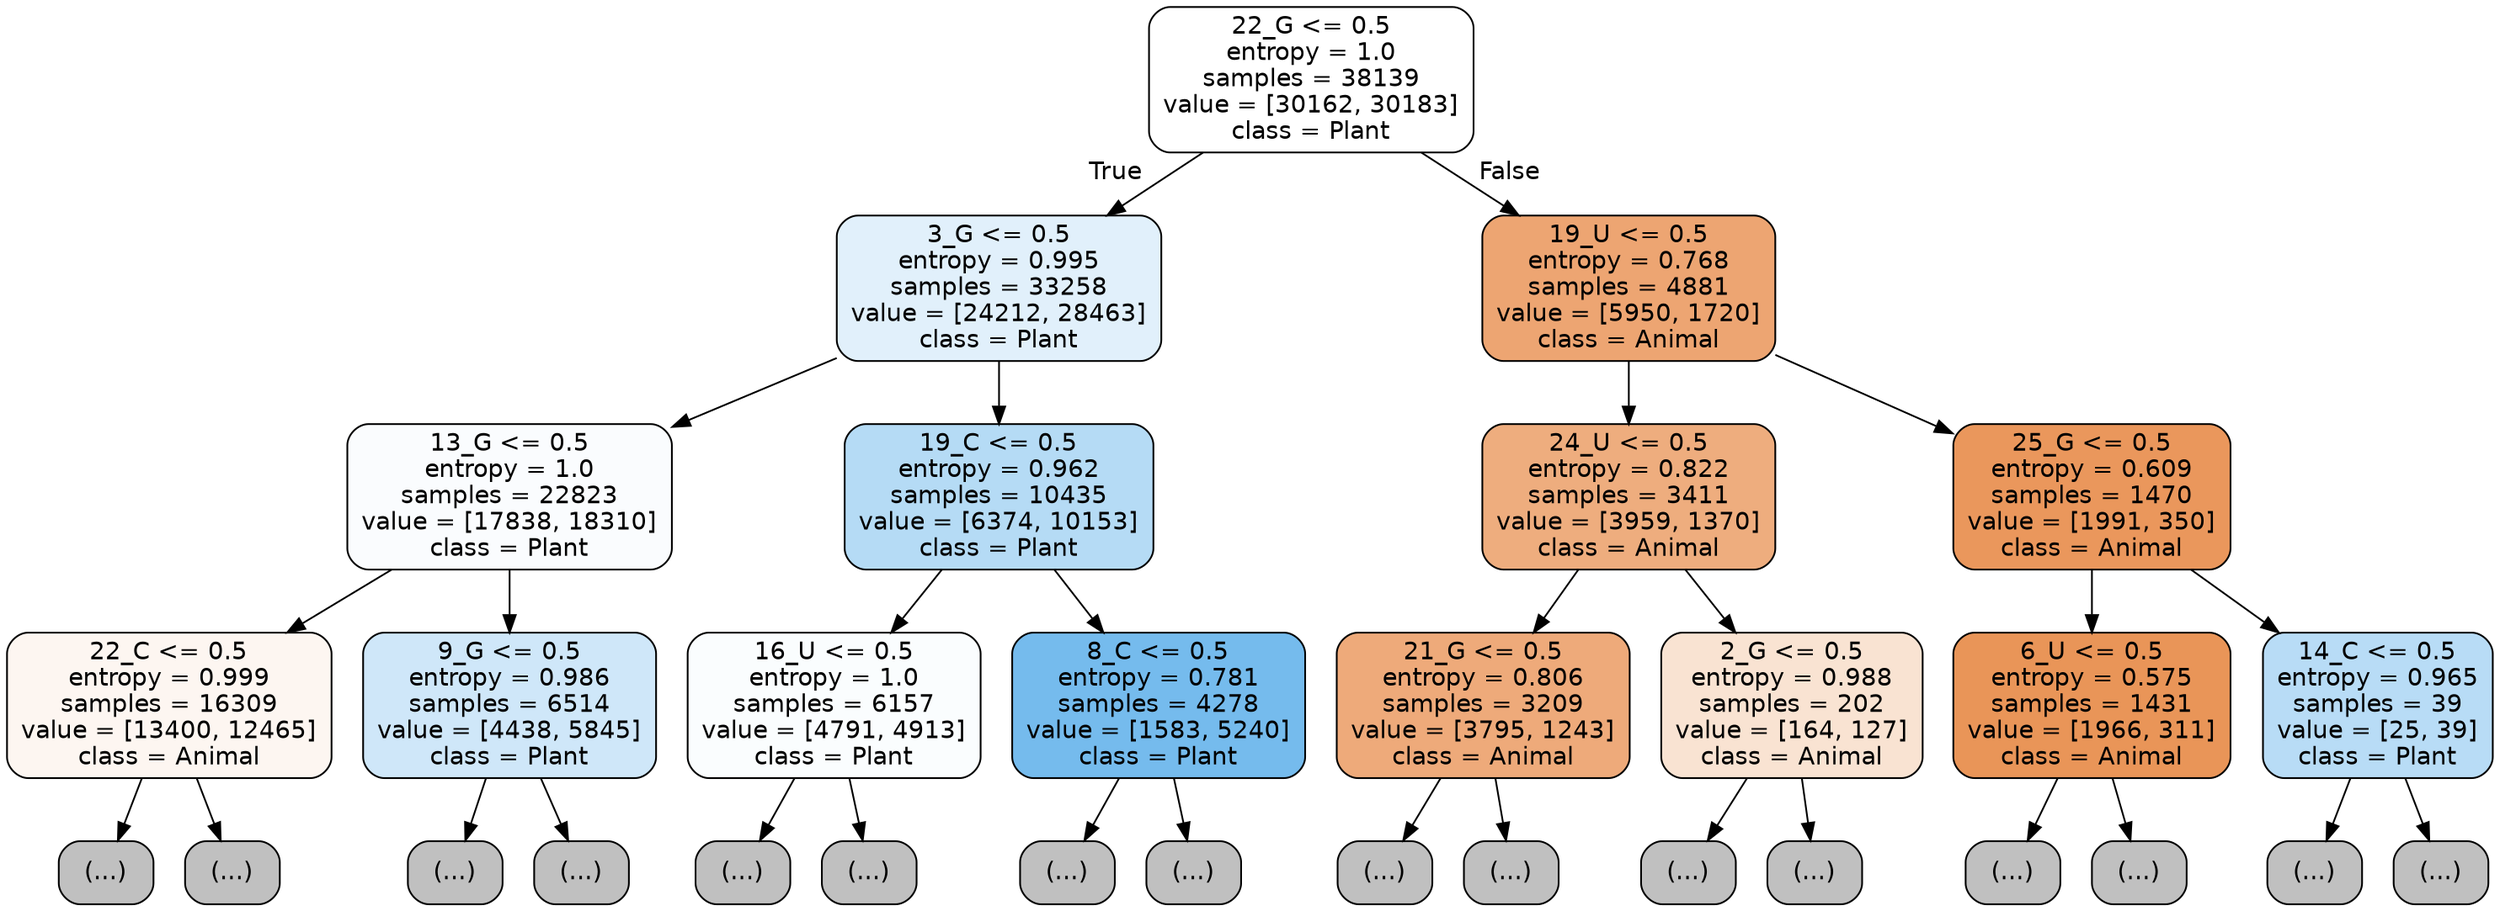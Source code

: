 digraph Tree {
node [shape=box, style="filled, rounded", color="black", fontname="helvetica"] ;
edge [fontname="helvetica"] ;
0 [label="22_G <= 0.5\nentropy = 1.0\nsamples = 38139\nvalue = [30162, 30183]\nclass = Plant", fillcolor="#ffffff"] ;
1 [label="3_G <= 0.5\nentropy = 0.995\nsamples = 33258\nvalue = [24212, 28463]\nclass = Plant", fillcolor="#e1f0fb"] ;
0 -> 1 [labeldistance=2.5, labelangle=45, headlabel="True"] ;
2 [label="13_G <= 0.5\nentropy = 1.0\nsamples = 22823\nvalue = [17838, 18310]\nclass = Plant", fillcolor="#fafcfe"] ;
1 -> 2 ;
3 [label="22_C <= 0.5\nentropy = 0.999\nsamples = 16309\nvalue = [13400, 12465]\nclass = Animal", fillcolor="#fdf6f1"] ;
2 -> 3 ;
4 [label="(...)", fillcolor="#C0C0C0"] ;
3 -> 4 ;
6871 [label="(...)", fillcolor="#C0C0C0"] ;
3 -> 6871 ;
7918 [label="9_G <= 0.5\nentropy = 0.986\nsamples = 6514\nvalue = [4438, 5845]\nclass = Plant", fillcolor="#cfe7f9"] ;
2 -> 7918 ;
7919 [label="(...)", fillcolor="#C0C0C0"] ;
7918 -> 7919 ;
9956 [label="(...)", fillcolor="#C0C0C0"] ;
7918 -> 9956 ;
10733 [label="19_C <= 0.5\nentropy = 0.962\nsamples = 10435\nvalue = [6374, 10153]\nclass = Plant", fillcolor="#b5dbf5"] ;
1 -> 10733 ;
10734 [label="16_U <= 0.5\nentropy = 1.0\nsamples = 6157\nvalue = [4791, 4913]\nclass = Plant", fillcolor="#fafdfe"] ;
10733 -> 10734 ;
10735 [label="(...)", fillcolor="#C0C0C0"] ;
10734 -> 10735 ;
13036 [label="(...)", fillcolor="#C0C0C0"] ;
10734 -> 13036 ;
13907 [label="8_C <= 0.5\nentropy = 0.781\nsamples = 4278\nvalue = [1583, 5240]\nclass = Plant", fillcolor="#75bbed"] ;
10733 -> 13907 ;
13908 [label="(...)", fillcolor="#C0C0C0"] ;
13907 -> 13908 ;
14769 [label="(...)", fillcolor="#C0C0C0"] ;
13907 -> 14769 ;
15014 [label="19_U <= 0.5\nentropy = 0.768\nsamples = 4881\nvalue = [5950, 1720]\nclass = Animal", fillcolor="#eda572"] ;
0 -> 15014 [labeldistance=2.5, labelangle=-45, headlabel="False"] ;
15015 [label="24_U <= 0.5\nentropy = 0.822\nsamples = 3411\nvalue = [3959, 1370]\nclass = Animal", fillcolor="#eead7e"] ;
15014 -> 15015 ;
15016 [label="21_G <= 0.5\nentropy = 0.806\nsamples = 3209\nvalue = [3795, 1243]\nclass = Animal", fillcolor="#eeaa7a"] ;
15015 -> 15016 ;
15017 [label="(...)", fillcolor="#C0C0C0"] ;
15016 -> 15017 ;
16000 [label="(...)", fillcolor="#C0C0C0"] ;
15016 -> 16000 ;
16339 [label="2_G <= 0.5\nentropy = 0.988\nsamples = 202\nvalue = [164, 127]\nclass = Animal", fillcolor="#f9e3d2"] ;
15015 -> 16339 ;
16340 [label="(...)", fillcolor="#C0C0C0"] ;
16339 -> 16340 ;
16405 [label="(...)", fillcolor="#C0C0C0"] ;
16339 -> 16405 ;
16428 [label="25_G <= 0.5\nentropy = 0.609\nsamples = 1470\nvalue = [1991, 350]\nclass = Animal", fillcolor="#ea975c"] ;
15014 -> 16428 ;
16429 [label="6_U <= 0.5\nentropy = 0.575\nsamples = 1431\nvalue = [1966, 311]\nclass = Animal", fillcolor="#e99558"] ;
16428 -> 16429 ;
16430 [label="(...)", fillcolor="#C0C0C0"] ;
16429 -> 16430 ;
16753 [label="(...)", fillcolor="#C0C0C0"] ;
16429 -> 16753 ;
16904 [label="14_C <= 0.5\nentropy = 0.965\nsamples = 39\nvalue = [25, 39]\nclass = Plant", fillcolor="#b8dcf6"] ;
16428 -> 16904 ;
16905 [label="(...)", fillcolor="#C0C0C0"] ;
16904 -> 16905 ;
16914 [label="(...)", fillcolor="#C0C0C0"] ;
16904 -> 16914 ;
}